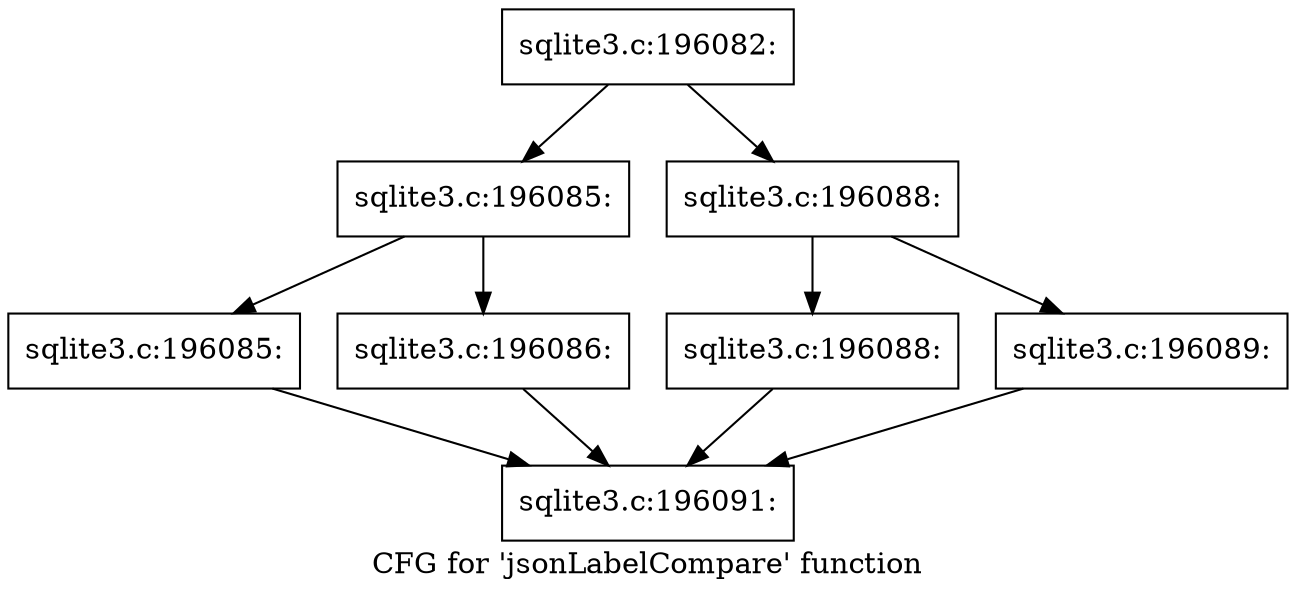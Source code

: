 digraph "CFG for 'jsonLabelCompare' function" {
	label="CFG for 'jsonLabelCompare' function";

	Node0x55c0fa80efa0 [shape=record,label="{sqlite3.c:196082:}"];
	Node0x55c0fa80efa0 -> Node0x55c0fa836140;
	Node0x55c0fa80efa0 -> Node0x55c0fa8361e0;
	Node0x55c0fa836140 [shape=record,label="{sqlite3.c:196085:}"];
	Node0x55c0fa836140 -> Node0x55c0fa8366d0;
	Node0x55c0fa836140 -> Node0x55c0fa836720;
	Node0x55c0fa8366d0 [shape=record,label="{sqlite3.c:196085:}"];
	Node0x55c0fa8366d0 -> Node0x55c0fa80f120;
	Node0x55c0fa836720 [shape=record,label="{sqlite3.c:196086:}"];
	Node0x55c0fa836720 -> Node0x55c0fa80f120;
	Node0x55c0fa8361e0 [shape=record,label="{sqlite3.c:196088:}"];
	Node0x55c0fa8361e0 -> Node0x55c0fa837670;
	Node0x55c0fa8361e0 -> Node0x55c0fa8376c0;
	Node0x55c0fa837670 [shape=record,label="{sqlite3.c:196088:}"];
	Node0x55c0fa837670 -> Node0x55c0fa80f120;
	Node0x55c0fa8376c0 [shape=record,label="{sqlite3.c:196089:}"];
	Node0x55c0fa8376c0 -> Node0x55c0fa80f120;
	Node0x55c0fa80f120 [shape=record,label="{sqlite3.c:196091:}"];
}
